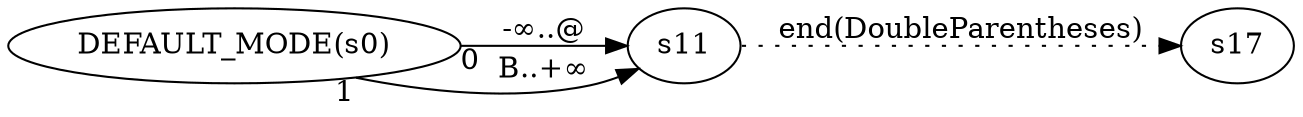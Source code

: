 digraph ATN {
  rankdir=LR;

  "DEFAULT_MODE(s0)" -> s11 [label="-∞..@" taillabel=0]
  s11 -> s17 [label="end(DoubleParentheses)" style=dotted]
  "DEFAULT_MODE(s0)" -> s11 [label="B..+∞" taillabel=1]
}